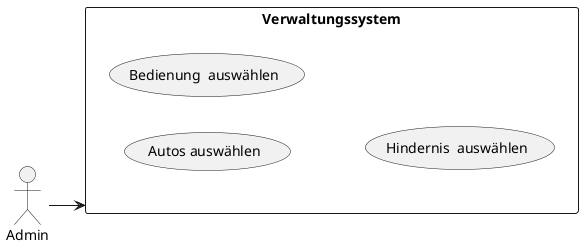 @startuml

left to right direction

actor Admin as Admin
rectangle "Verwaltungssystem" {
    usecase "Autos auswählen" as AutosAuswählen
    usecase "Bedienung  auswählen" as BedienungAuswählen
     usecase "Hindernis  auswählen" as HindernisAuswählen
}

Admin --> "Verwaltungssystem"

@enduml
